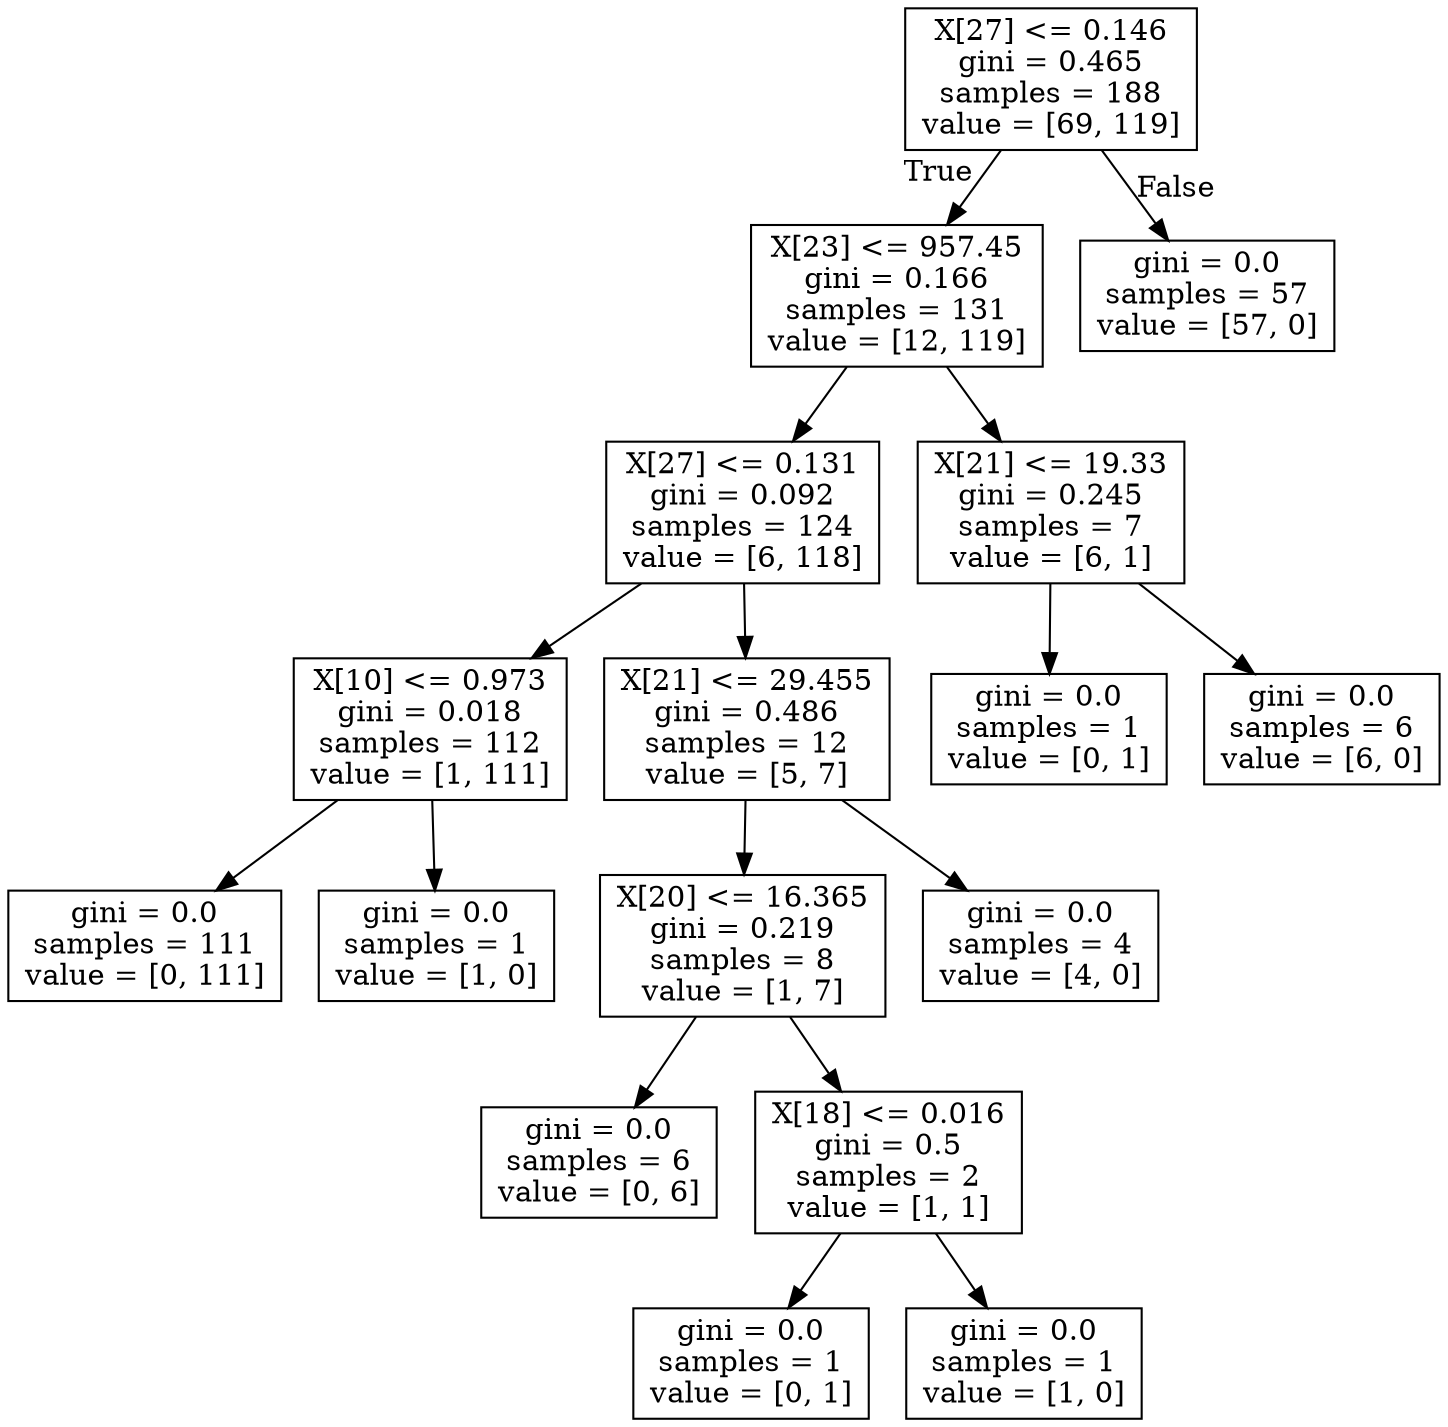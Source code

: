digraph Tree {
node [shape=box] ;
0 [label="X[27] <= 0.146\ngini = 0.465\nsamples = 188\nvalue = [69, 119]"] ;
1 [label="X[23] <= 957.45\ngini = 0.166\nsamples = 131\nvalue = [12, 119]"] ;
0 -> 1 [labeldistance=2.5, labelangle=45, headlabel="True"] ;
2 [label="X[27] <= 0.131\ngini = 0.092\nsamples = 124\nvalue = [6, 118]"] ;
1 -> 2 ;
3 [label="X[10] <= 0.973\ngini = 0.018\nsamples = 112\nvalue = [1, 111]"] ;
2 -> 3 ;
4 [label="gini = 0.0\nsamples = 111\nvalue = [0, 111]"] ;
3 -> 4 ;
5 [label="gini = 0.0\nsamples = 1\nvalue = [1, 0]"] ;
3 -> 5 ;
6 [label="X[21] <= 29.455\ngini = 0.486\nsamples = 12\nvalue = [5, 7]"] ;
2 -> 6 ;
7 [label="X[20] <= 16.365\ngini = 0.219\nsamples = 8\nvalue = [1, 7]"] ;
6 -> 7 ;
8 [label="gini = 0.0\nsamples = 6\nvalue = [0, 6]"] ;
7 -> 8 ;
9 [label="X[18] <= 0.016\ngini = 0.5\nsamples = 2\nvalue = [1, 1]"] ;
7 -> 9 ;
10 [label="gini = 0.0\nsamples = 1\nvalue = [0, 1]"] ;
9 -> 10 ;
11 [label="gini = 0.0\nsamples = 1\nvalue = [1, 0]"] ;
9 -> 11 ;
12 [label="gini = 0.0\nsamples = 4\nvalue = [4, 0]"] ;
6 -> 12 ;
13 [label="X[21] <= 19.33\ngini = 0.245\nsamples = 7\nvalue = [6, 1]"] ;
1 -> 13 ;
14 [label="gini = 0.0\nsamples = 1\nvalue = [0, 1]"] ;
13 -> 14 ;
15 [label="gini = 0.0\nsamples = 6\nvalue = [6, 0]"] ;
13 -> 15 ;
16 [label="gini = 0.0\nsamples = 57\nvalue = [57, 0]"] ;
0 -> 16 [labeldistance=2.5, labelangle=-45, headlabel="False"] ;
}